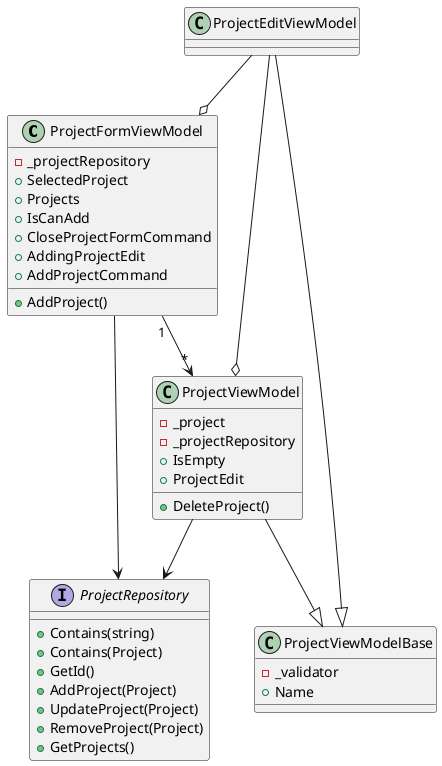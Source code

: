 @startuml

class "ProjectFormViewModel" as pf {
    - _projectRepository
    + SelectedProject
    + Projects
    + IsCanAdd
    + CloseProjectFormCommand
    + AddingProjectEdit
    + AddProjectCommand
    + AddProject()
}

class "ProjectViewModelBase" as projectBase{
    - _validator
    + Name

}

class "ProjectViewModel" as projectVM {
    - _project
    - _projectRepository
    + IsEmpty
    + ProjectEdit
    + DeleteProject()
}

pf "1" --> "*" projectVM

class "ProjectEditViewModel" as projectEdit{

}

projectEdit --|> projectBase
projectVM --|> projectBase

projectEdit --o pf
projectEdit --o projectVM


interface "ProjectRepository" as pr {
    + Contains(string)
    + Contains(Project)
    + GetId()
    + AddProject(Project)
    + UpdateProject(Project)
    + RemoveProject(Project)
    + GetProjects()

}

pf --> pr
projectVM --> pr


@enduml